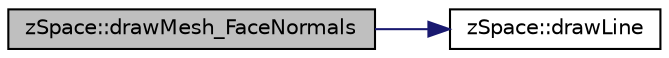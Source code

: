 digraph "zSpace::drawMesh_FaceNormals"
{
 // LATEX_PDF_SIZE
  edge [fontname="Helvetica",fontsize="10",labelfontname="Helvetica",labelfontsize="10"];
  node [fontname="Helvetica",fontsize="10",shape=record];
  rankdir="LR";
  Node38 [label="zSpace::drawMesh_FaceNormals",height=0.2,width=0.4,color="black", fillcolor="grey75", style="filled", fontcolor="black",tooltip="This method displays the face normals of a mesh."];
  Node38 -> Node39 [color="midnightblue",fontsize="10",style="solid",fontname="Helvetica"];
  Node39 [label="zSpace::drawLine",height=0.2,width=0.4,color="black", fillcolor="white", style="filled",URL="$group__z_display_utilities.html#gaec82cd49ab7e71265e211454bf3f721b",tooltip="This method draws a line between the given two points."];
}
